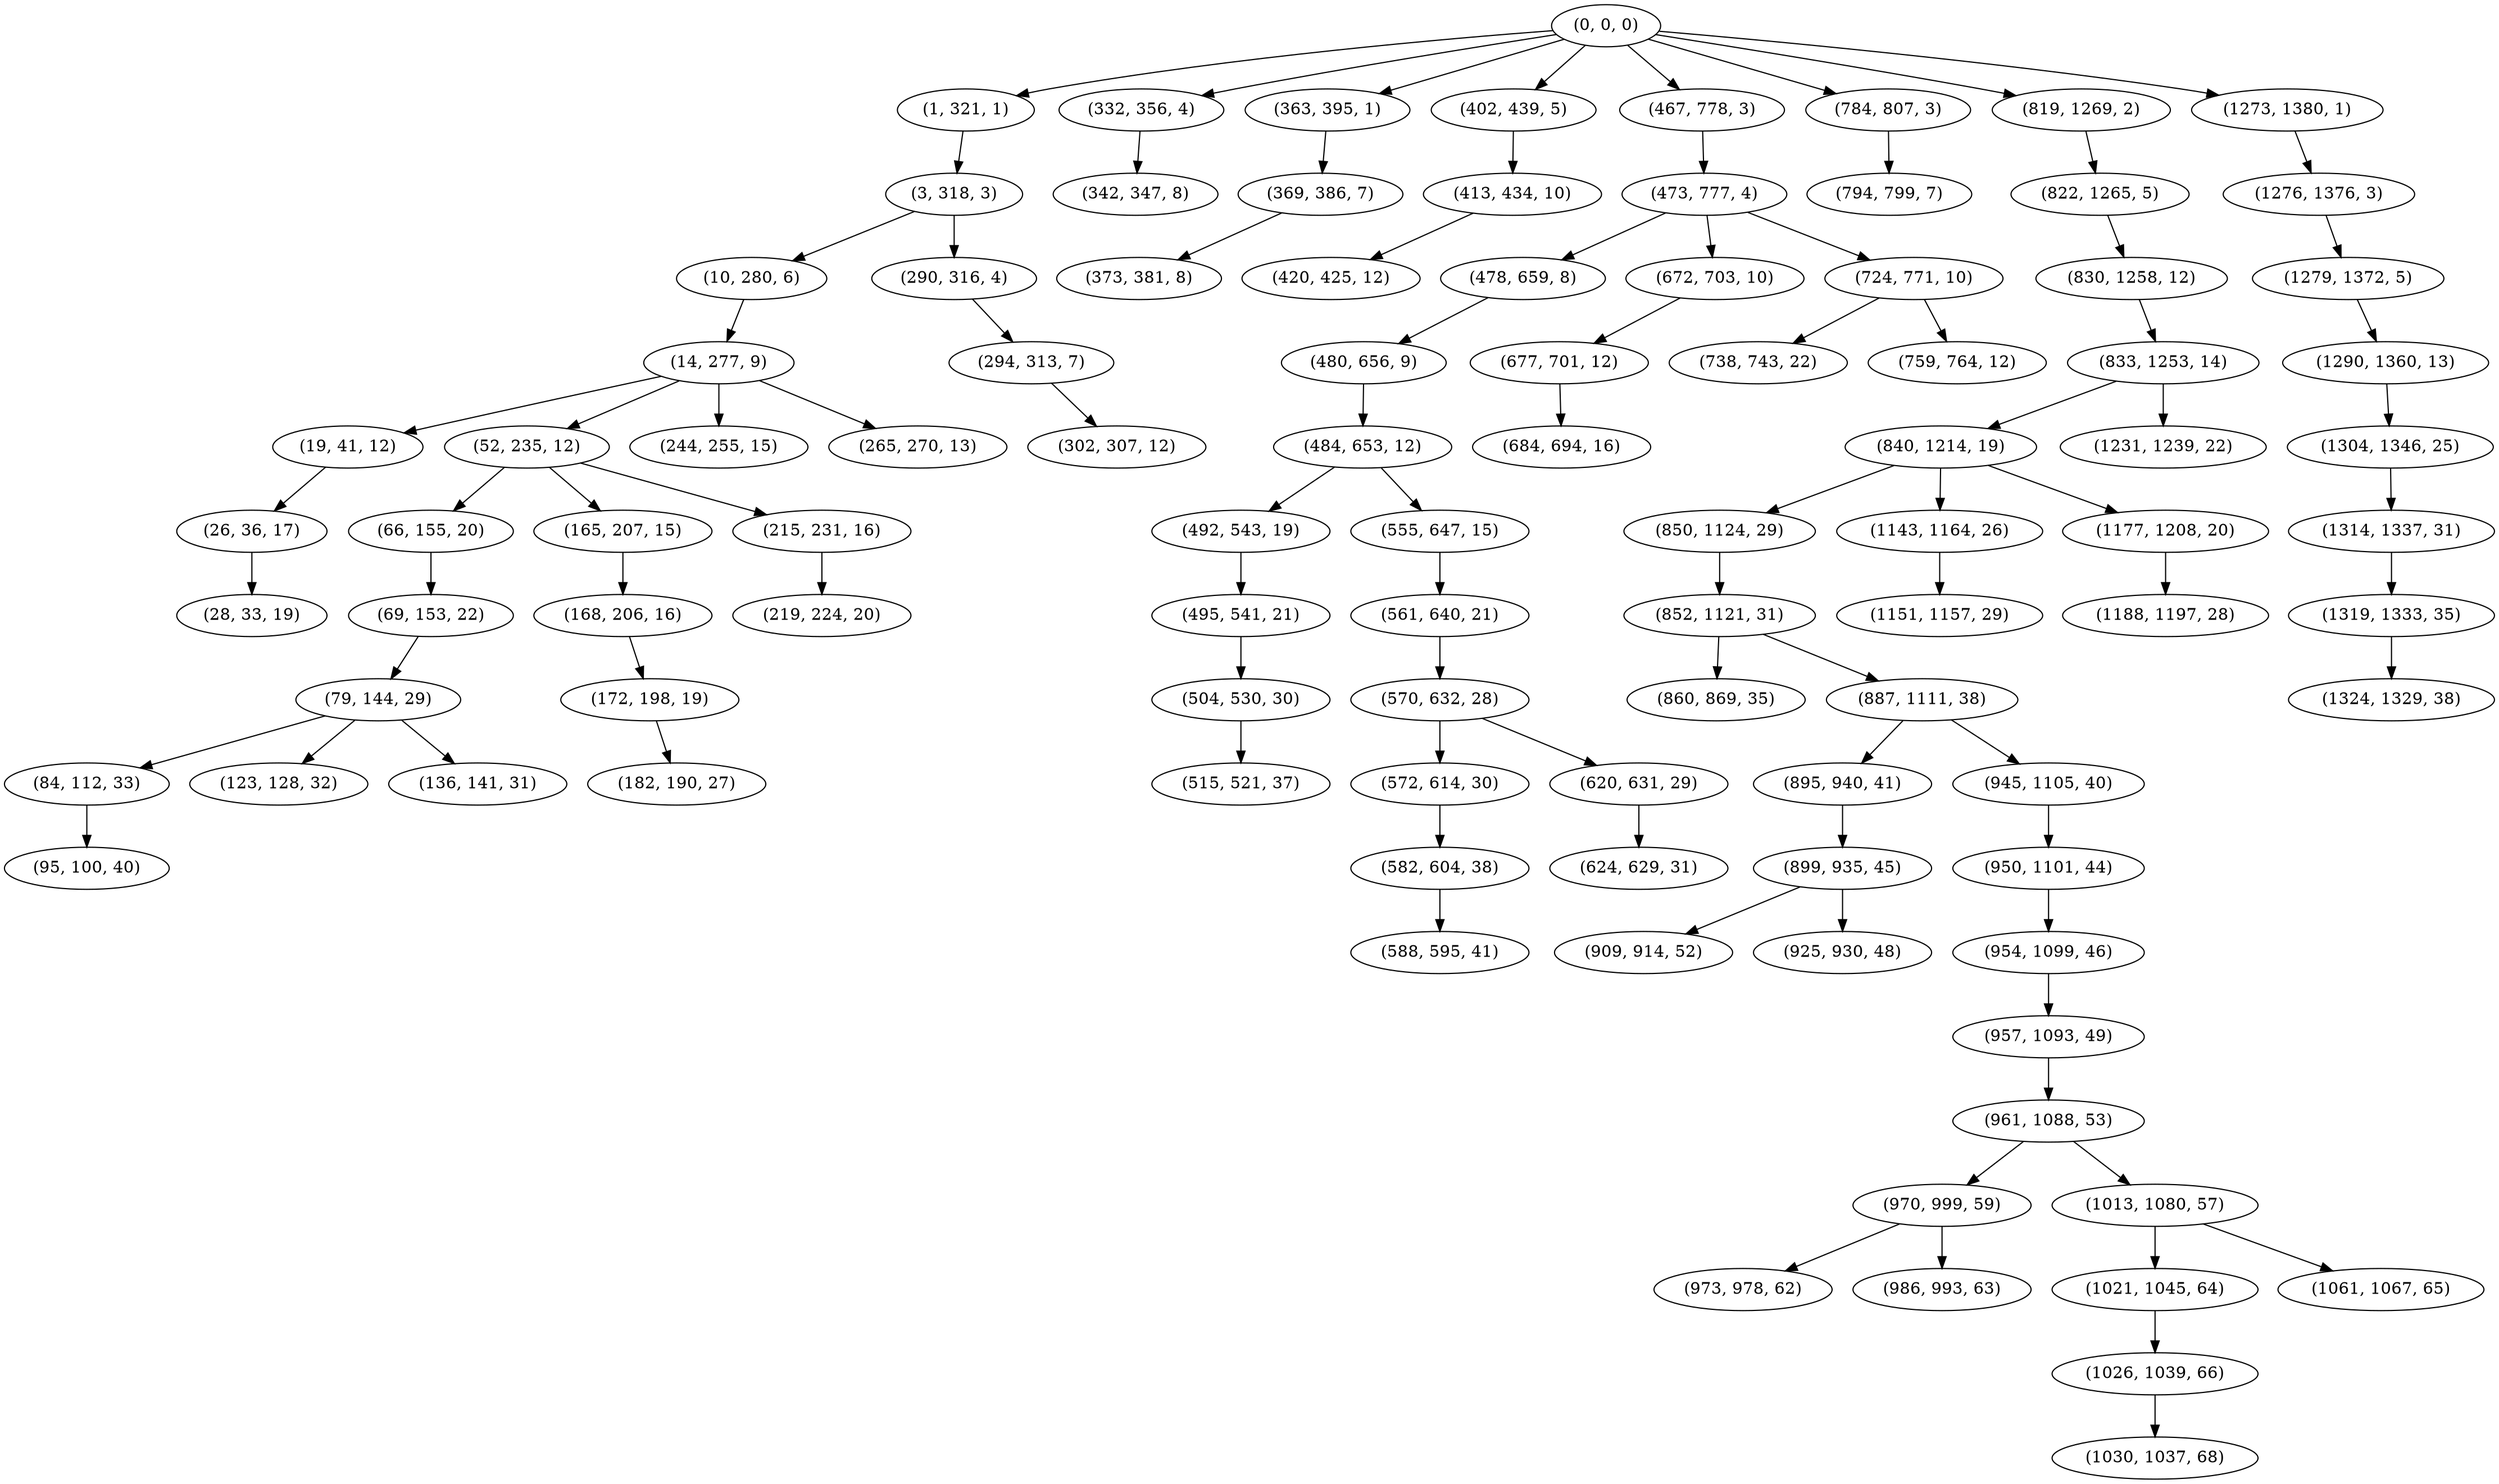 digraph tree {
    "(0, 0, 0)";
    "(1, 321, 1)";
    "(3, 318, 3)";
    "(10, 280, 6)";
    "(14, 277, 9)";
    "(19, 41, 12)";
    "(26, 36, 17)";
    "(28, 33, 19)";
    "(52, 235, 12)";
    "(66, 155, 20)";
    "(69, 153, 22)";
    "(79, 144, 29)";
    "(84, 112, 33)";
    "(95, 100, 40)";
    "(123, 128, 32)";
    "(136, 141, 31)";
    "(165, 207, 15)";
    "(168, 206, 16)";
    "(172, 198, 19)";
    "(182, 190, 27)";
    "(215, 231, 16)";
    "(219, 224, 20)";
    "(244, 255, 15)";
    "(265, 270, 13)";
    "(290, 316, 4)";
    "(294, 313, 7)";
    "(302, 307, 12)";
    "(332, 356, 4)";
    "(342, 347, 8)";
    "(363, 395, 1)";
    "(369, 386, 7)";
    "(373, 381, 8)";
    "(402, 439, 5)";
    "(413, 434, 10)";
    "(420, 425, 12)";
    "(467, 778, 3)";
    "(473, 777, 4)";
    "(478, 659, 8)";
    "(480, 656, 9)";
    "(484, 653, 12)";
    "(492, 543, 19)";
    "(495, 541, 21)";
    "(504, 530, 30)";
    "(515, 521, 37)";
    "(555, 647, 15)";
    "(561, 640, 21)";
    "(570, 632, 28)";
    "(572, 614, 30)";
    "(582, 604, 38)";
    "(588, 595, 41)";
    "(620, 631, 29)";
    "(624, 629, 31)";
    "(672, 703, 10)";
    "(677, 701, 12)";
    "(684, 694, 16)";
    "(724, 771, 10)";
    "(738, 743, 22)";
    "(759, 764, 12)";
    "(784, 807, 3)";
    "(794, 799, 7)";
    "(819, 1269, 2)";
    "(822, 1265, 5)";
    "(830, 1258, 12)";
    "(833, 1253, 14)";
    "(840, 1214, 19)";
    "(850, 1124, 29)";
    "(852, 1121, 31)";
    "(860, 869, 35)";
    "(887, 1111, 38)";
    "(895, 940, 41)";
    "(899, 935, 45)";
    "(909, 914, 52)";
    "(925, 930, 48)";
    "(945, 1105, 40)";
    "(950, 1101, 44)";
    "(954, 1099, 46)";
    "(957, 1093, 49)";
    "(961, 1088, 53)";
    "(970, 999, 59)";
    "(973, 978, 62)";
    "(986, 993, 63)";
    "(1013, 1080, 57)";
    "(1021, 1045, 64)";
    "(1026, 1039, 66)";
    "(1030, 1037, 68)";
    "(1061, 1067, 65)";
    "(1143, 1164, 26)";
    "(1151, 1157, 29)";
    "(1177, 1208, 20)";
    "(1188, 1197, 28)";
    "(1231, 1239, 22)";
    "(1273, 1380, 1)";
    "(1276, 1376, 3)";
    "(1279, 1372, 5)";
    "(1290, 1360, 13)";
    "(1304, 1346, 25)";
    "(1314, 1337, 31)";
    "(1319, 1333, 35)";
    "(1324, 1329, 38)";
    "(0, 0, 0)" -> "(1, 321, 1)";
    "(0, 0, 0)" -> "(332, 356, 4)";
    "(0, 0, 0)" -> "(363, 395, 1)";
    "(0, 0, 0)" -> "(402, 439, 5)";
    "(0, 0, 0)" -> "(467, 778, 3)";
    "(0, 0, 0)" -> "(784, 807, 3)";
    "(0, 0, 0)" -> "(819, 1269, 2)";
    "(0, 0, 0)" -> "(1273, 1380, 1)";
    "(1, 321, 1)" -> "(3, 318, 3)";
    "(3, 318, 3)" -> "(10, 280, 6)";
    "(3, 318, 3)" -> "(290, 316, 4)";
    "(10, 280, 6)" -> "(14, 277, 9)";
    "(14, 277, 9)" -> "(19, 41, 12)";
    "(14, 277, 9)" -> "(52, 235, 12)";
    "(14, 277, 9)" -> "(244, 255, 15)";
    "(14, 277, 9)" -> "(265, 270, 13)";
    "(19, 41, 12)" -> "(26, 36, 17)";
    "(26, 36, 17)" -> "(28, 33, 19)";
    "(52, 235, 12)" -> "(66, 155, 20)";
    "(52, 235, 12)" -> "(165, 207, 15)";
    "(52, 235, 12)" -> "(215, 231, 16)";
    "(66, 155, 20)" -> "(69, 153, 22)";
    "(69, 153, 22)" -> "(79, 144, 29)";
    "(79, 144, 29)" -> "(84, 112, 33)";
    "(79, 144, 29)" -> "(123, 128, 32)";
    "(79, 144, 29)" -> "(136, 141, 31)";
    "(84, 112, 33)" -> "(95, 100, 40)";
    "(165, 207, 15)" -> "(168, 206, 16)";
    "(168, 206, 16)" -> "(172, 198, 19)";
    "(172, 198, 19)" -> "(182, 190, 27)";
    "(215, 231, 16)" -> "(219, 224, 20)";
    "(290, 316, 4)" -> "(294, 313, 7)";
    "(294, 313, 7)" -> "(302, 307, 12)";
    "(332, 356, 4)" -> "(342, 347, 8)";
    "(363, 395, 1)" -> "(369, 386, 7)";
    "(369, 386, 7)" -> "(373, 381, 8)";
    "(402, 439, 5)" -> "(413, 434, 10)";
    "(413, 434, 10)" -> "(420, 425, 12)";
    "(467, 778, 3)" -> "(473, 777, 4)";
    "(473, 777, 4)" -> "(478, 659, 8)";
    "(473, 777, 4)" -> "(672, 703, 10)";
    "(473, 777, 4)" -> "(724, 771, 10)";
    "(478, 659, 8)" -> "(480, 656, 9)";
    "(480, 656, 9)" -> "(484, 653, 12)";
    "(484, 653, 12)" -> "(492, 543, 19)";
    "(484, 653, 12)" -> "(555, 647, 15)";
    "(492, 543, 19)" -> "(495, 541, 21)";
    "(495, 541, 21)" -> "(504, 530, 30)";
    "(504, 530, 30)" -> "(515, 521, 37)";
    "(555, 647, 15)" -> "(561, 640, 21)";
    "(561, 640, 21)" -> "(570, 632, 28)";
    "(570, 632, 28)" -> "(572, 614, 30)";
    "(570, 632, 28)" -> "(620, 631, 29)";
    "(572, 614, 30)" -> "(582, 604, 38)";
    "(582, 604, 38)" -> "(588, 595, 41)";
    "(620, 631, 29)" -> "(624, 629, 31)";
    "(672, 703, 10)" -> "(677, 701, 12)";
    "(677, 701, 12)" -> "(684, 694, 16)";
    "(724, 771, 10)" -> "(738, 743, 22)";
    "(724, 771, 10)" -> "(759, 764, 12)";
    "(784, 807, 3)" -> "(794, 799, 7)";
    "(819, 1269, 2)" -> "(822, 1265, 5)";
    "(822, 1265, 5)" -> "(830, 1258, 12)";
    "(830, 1258, 12)" -> "(833, 1253, 14)";
    "(833, 1253, 14)" -> "(840, 1214, 19)";
    "(833, 1253, 14)" -> "(1231, 1239, 22)";
    "(840, 1214, 19)" -> "(850, 1124, 29)";
    "(840, 1214, 19)" -> "(1143, 1164, 26)";
    "(840, 1214, 19)" -> "(1177, 1208, 20)";
    "(850, 1124, 29)" -> "(852, 1121, 31)";
    "(852, 1121, 31)" -> "(860, 869, 35)";
    "(852, 1121, 31)" -> "(887, 1111, 38)";
    "(887, 1111, 38)" -> "(895, 940, 41)";
    "(887, 1111, 38)" -> "(945, 1105, 40)";
    "(895, 940, 41)" -> "(899, 935, 45)";
    "(899, 935, 45)" -> "(909, 914, 52)";
    "(899, 935, 45)" -> "(925, 930, 48)";
    "(945, 1105, 40)" -> "(950, 1101, 44)";
    "(950, 1101, 44)" -> "(954, 1099, 46)";
    "(954, 1099, 46)" -> "(957, 1093, 49)";
    "(957, 1093, 49)" -> "(961, 1088, 53)";
    "(961, 1088, 53)" -> "(970, 999, 59)";
    "(961, 1088, 53)" -> "(1013, 1080, 57)";
    "(970, 999, 59)" -> "(973, 978, 62)";
    "(970, 999, 59)" -> "(986, 993, 63)";
    "(1013, 1080, 57)" -> "(1021, 1045, 64)";
    "(1013, 1080, 57)" -> "(1061, 1067, 65)";
    "(1021, 1045, 64)" -> "(1026, 1039, 66)";
    "(1026, 1039, 66)" -> "(1030, 1037, 68)";
    "(1143, 1164, 26)" -> "(1151, 1157, 29)";
    "(1177, 1208, 20)" -> "(1188, 1197, 28)";
    "(1273, 1380, 1)" -> "(1276, 1376, 3)";
    "(1276, 1376, 3)" -> "(1279, 1372, 5)";
    "(1279, 1372, 5)" -> "(1290, 1360, 13)";
    "(1290, 1360, 13)" -> "(1304, 1346, 25)";
    "(1304, 1346, 25)" -> "(1314, 1337, 31)";
    "(1314, 1337, 31)" -> "(1319, 1333, 35)";
    "(1319, 1333, 35)" -> "(1324, 1329, 38)";
}
